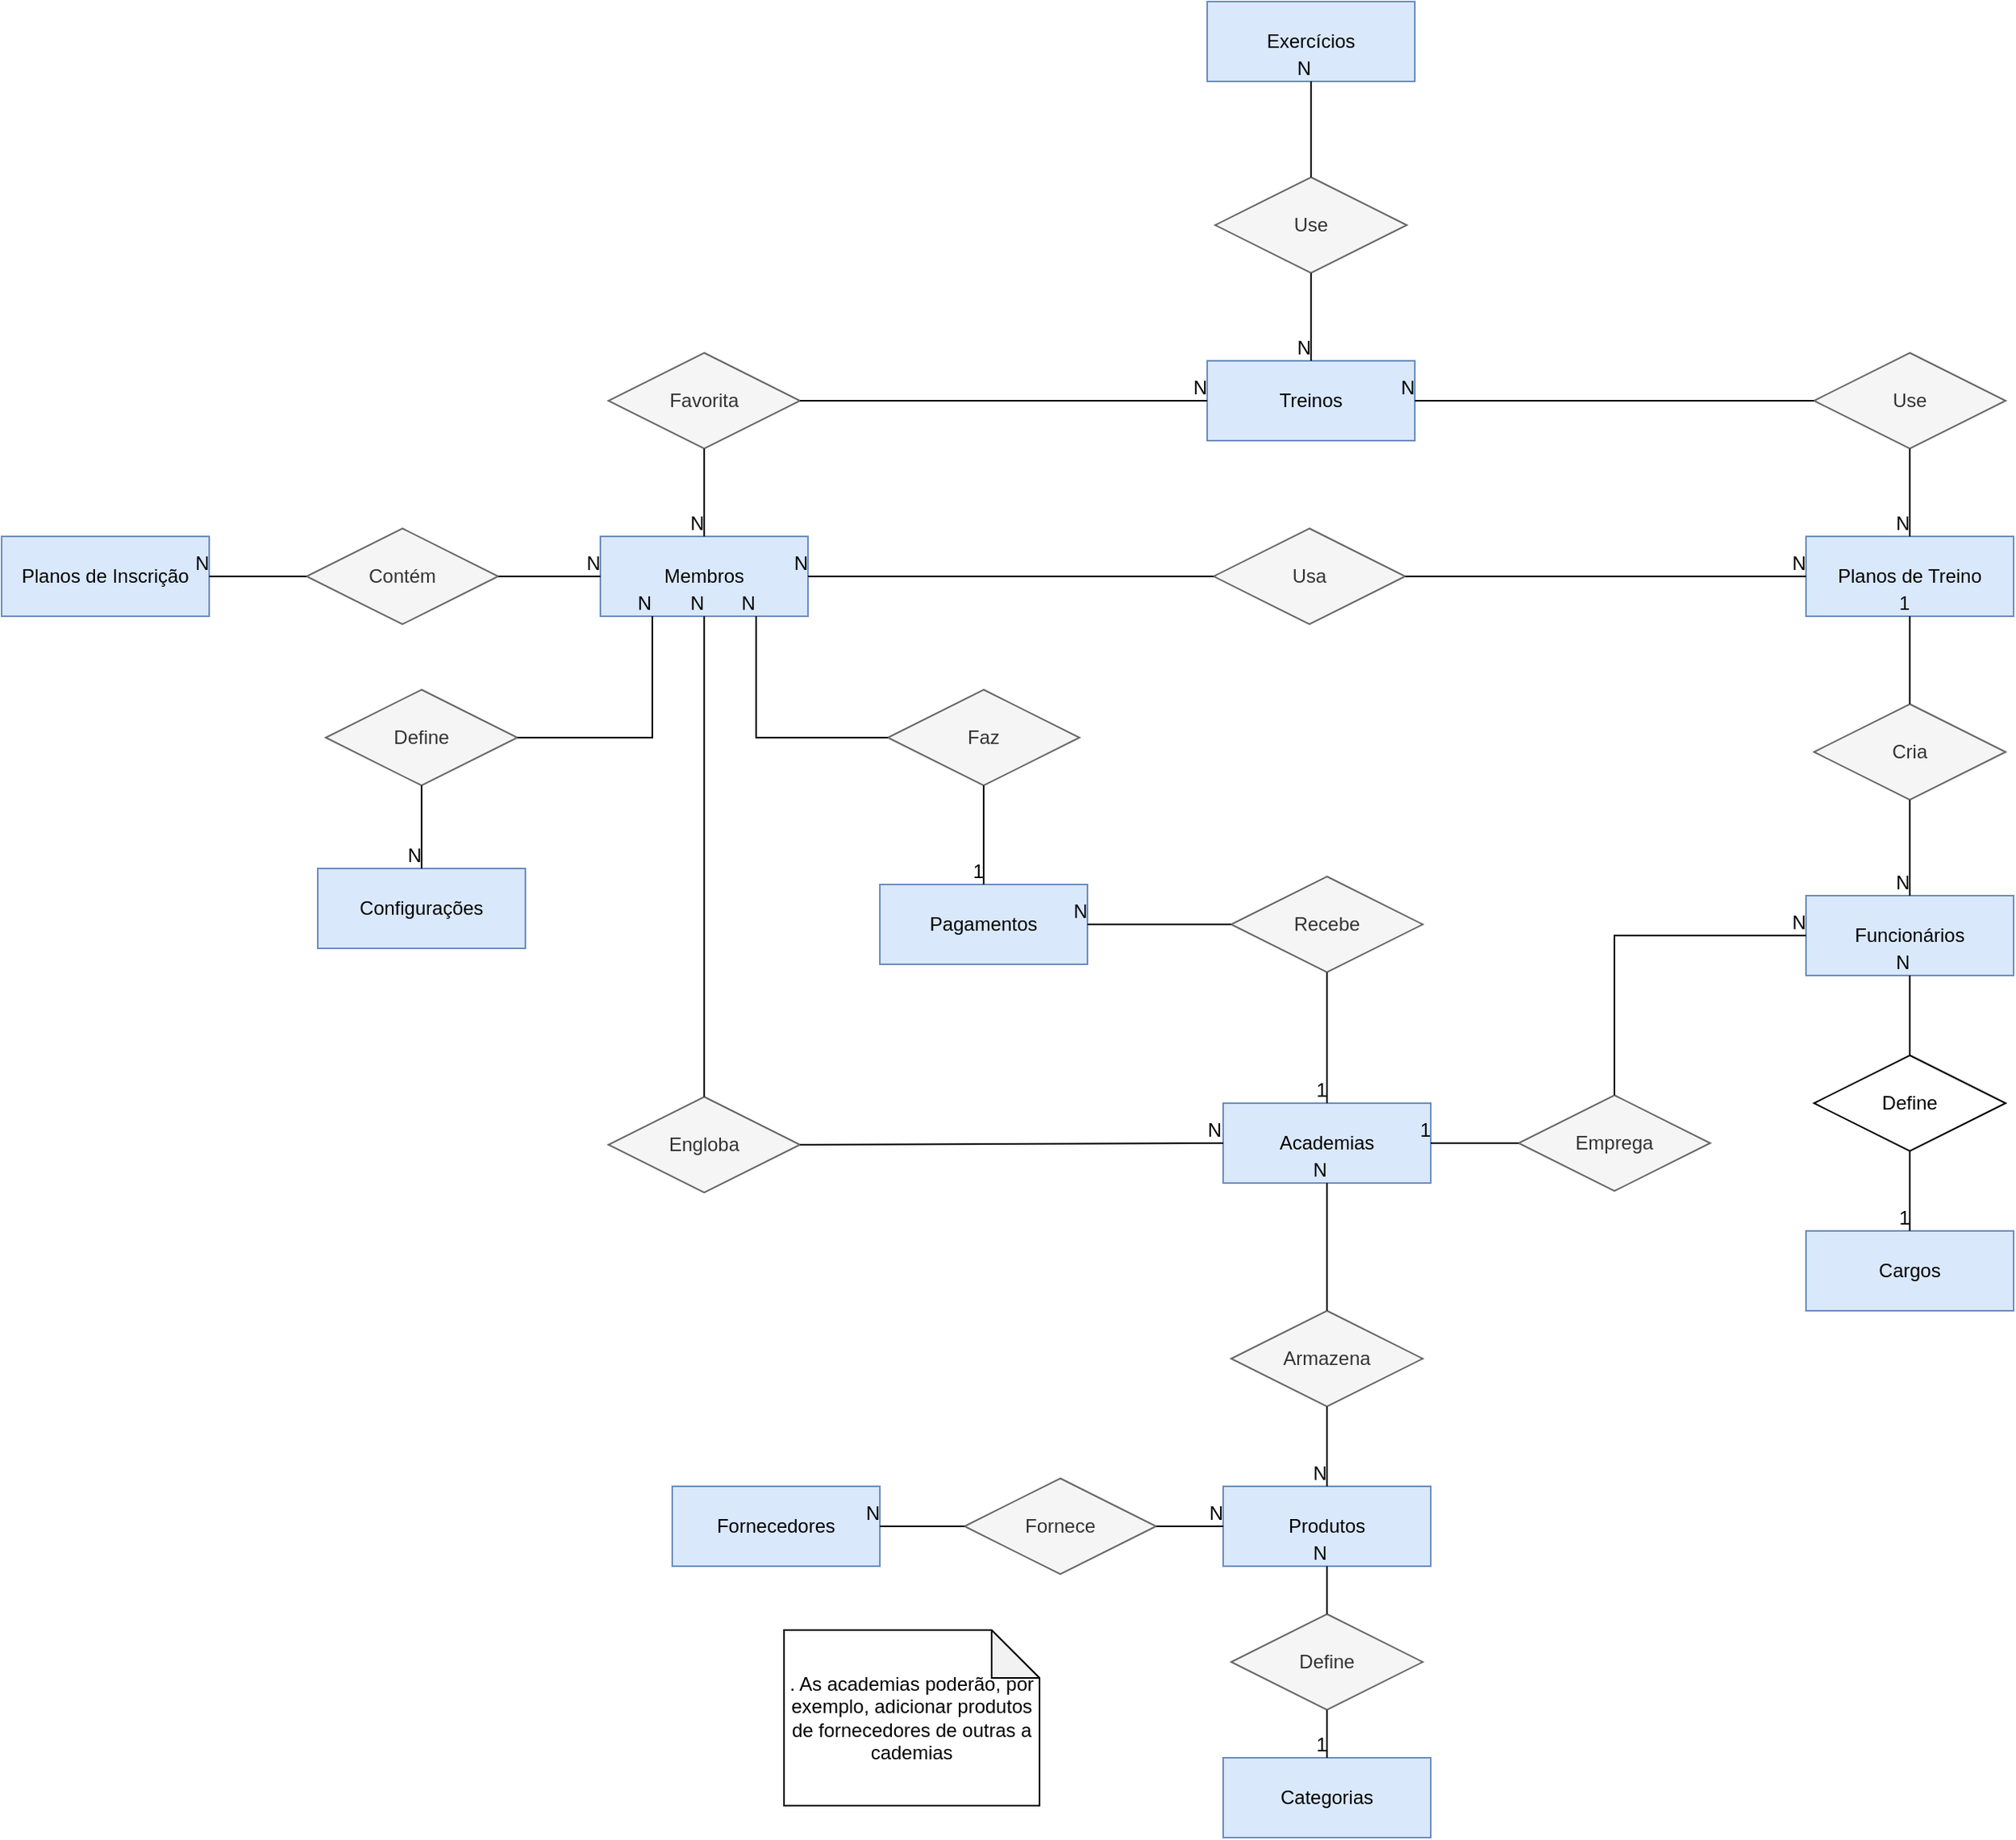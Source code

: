 <mxfile version="18.0.6" type="github">
  <diagram id="R2lEEEUBdFMjLlhIrx00" name="Page-1">
    <mxGraphModel dx="2764" dy="2708" grid="1" gridSize="10" guides="1" tooltips="1" connect="1" arrows="1" fold="1" page="1" pageScale="1" pageWidth="850" pageHeight="1100" math="0" shadow="0" extFonts="Permanent Marker^https://fonts.googleapis.com/css?family=Permanent+Marker">
      <root>
        <mxCell id="0" />
        <mxCell id="1" parent="0" />
        <mxCell id="iCk9-2E1jP67kZgRKyJW-1" value="Membros" style="whiteSpace=wrap;html=1;align=center;fillColor=#dae8fc;strokeColor=#6c8ebf;" parent="1" vertex="1">
          <mxGeometry x="425" y="205" width="130" height="50" as="geometry" />
        </mxCell>
        <mxCell id="iCk9-2E1jP67kZgRKyJW-2" value="Academias" style="whiteSpace=wrap;html=1;align=center;fillColor=#dae8fc;strokeColor=#6c8ebf;" parent="1" vertex="1">
          <mxGeometry x="815" y="560" width="130" height="50" as="geometry" />
        </mxCell>
        <mxCell id="iCk9-2E1jP67kZgRKyJW-3" value="Funcionários" style="whiteSpace=wrap;html=1;align=center;fillColor=#dae8fc;strokeColor=#6c8ebf;" parent="1" vertex="1">
          <mxGeometry x="1180" y="430" width="130" height="50" as="geometry" />
        </mxCell>
        <mxCell id="iCk9-2E1jP67kZgRKyJW-4" value="Treinos" style="whiteSpace=wrap;html=1;align=center;fillColor=#dae8fc;strokeColor=#6c8ebf;" parent="1" vertex="1">
          <mxGeometry x="805" y="95" width="130" height="50" as="geometry" />
        </mxCell>
        <mxCell id="iCk9-2E1jP67kZgRKyJW-5" value="Planos de Treino" style="whiteSpace=wrap;html=1;align=center;fillColor=#dae8fc;strokeColor=#6c8ebf;" parent="1" vertex="1">
          <mxGeometry x="1180" y="205" width="130" height="50" as="geometry" />
        </mxCell>
        <mxCell id="iCk9-2E1jP67kZgRKyJW-6" value="Planos de Inscrição" style="whiteSpace=wrap;html=1;align=center;fillColor=#dae8fc;strokeColor=#6c8ebf;" parent="1" vertex="1">
          <mxGeometry x="50" y="205" width="130" height="50" as="geometry" />
        </mxCell>
        <mxCell id="fcgtsVXCup1IQe4CUZaq-1" value="Exercícios" style="whiteSpace=wrap;html=1;align=center;fillColor=#dae8fc;strokeColor=#6c8ebf;" parent="1" vertex="1">
          <mxGeometry x="805" y="-130" width="130" height="50" as="geometry" />
        </mxCell>
        <mxCell id="fcgtsVXCup1IQe4CUZaq-2" value="Categorias" style="whiteSpace=wrap;html=1;align=center;fillColor=#dae8fc;strokeColor=#6c8ebf;" parent="1" vertex="1">
          <mxGeometry x="815" y="970" width="130" height="50" as="geometry" />
        </mxCell>
        <mxCell id="fcgtsVXCup1IQe4CUZaq-3" value="Produtos" style="whiteSpace=wrap;html=1;align=center;fillColor=#dae8fc;strokeColor=#6c8ebf;" parent="1" vertex="1">
          <mxGeometry x="815" y="800" width="130" height="50" as="geometry" />
        </mxCell>
        <mxCell id="fcgtsVXCup1IQe4CUZaq-7" value="Define" style="shape=rhombus;perimeter=rhombusPerimeter;whiteSpace=wrap;html=1;align=center;fillColor=#f5f5f5;strokeColor=#666666;fontColor=#333333;" parent="1" vertex="1">
          <mxGeometry x="820" y="880" width="120" height="60" as="geometry" />
        </mxCell>
        <mxCell id="fcgtsVXCup1IQe4CUZaq-8" value="" style="endArrow=none;html=1;rounded=0;exitX=0.5;exitY=1;exitDx=0;exitDy=0;" parent="1" source="fcgtsVXCup1IQe4CUZaq-7" target="fcgtsVXCup1IQe4CUZaq-2" edge="1">
          <mxGeometry relative="1" as="geometry">
            <mxPoint x="760" y="970" as="sourcePoint" />
            <mxPoint x="920" y="970" as="targetPoint" />
          </mxGeometry>
        </mxCell>
        <mxCell id="fcgtsVXCup1IQe4CUZaq-9" value="1" style="resizable=0;html=1;align=right;verticalAlign=bottom;" parent="fcgtsVXCup1IQe4CUZaq-8" connectable="0" vertex="1">
          <mxGeometry x="1" relative="1" as="geometry" />
        </mxCell>
        <mxCell id="fcgtsVXCup1IQe4CUZaq-10" value="" style="endArrow=none;html=1;rounded=0;entryX=0.5;entryY=1;entryDx=0;entryDy=0;exitX=0.5;exitY=0;exitDx=0;exitDy=0;" parent="1" source="fcgtsVXCup1IQe4CUZaq-7" target="fcgtsVXCup1IQe4CUZaq-3" edge="1">
          <mxGeometry relative="1" as="geometry">
            <mxPoint x="445" y="650" as="sourcePoint" />
            <mxPoint x="605" y="650" as="targetPoint" />
          </mxGeometry>
        </mxCell>
        <mxCell id="fcgtsVXCup1IQe4CUZaq-11" value="N" style="resizable=0;html=1;align=right;verticalAlign=bottom;" parent="fcgtsVXCup1IQe4CUZaq-10" connectable="0" vertex="1">
          <mxGeometry x="1" relative="1" as="geometry" />
        </mxCell>
        <mxCell id="fcgtsVXCup1IQe4CUZaq-12" value="Contém" style="shape=rhombus;perimeter=rhombusPerimeter;whiteSpace=wrap;html=1;align=center;fillColor=#f5f5f5;strokeColor=#666666;fontColor=#333333;" parent="1" vertex="1">
          <mxGeometry x="241" y="200" width="120" height="60" as="geometry" />
        </mxCell>
        <mxCell id="fcgtsVXCup1IQe4CUZaq-20" value="" style="endArrow=none;html=1;rounded=0;entryX=0;entryY=0.5;entryDx=0;entryDy=0;" parent="1" source="fcgtsVXCup1IQe4CUZaq-12" target="iCk9-2E1jP67kZgRKyJW-1" edge="1">
          <mxGeometry relative="1" as="geometry">
            <mxPoint x="260" y="340" as="sourcePoint" />
            <mxPoint x="420" y="340" as="targetPoint" />
          </mxGeometry>
        </mxCell>
        <mxCell id="fcgtsVXCup1IQe4CUZaq-21" value="N" style="resizable=0;html=1;align=right;verticalAlign=bottom;" parent="fcgtsVXCup1IQe4CUZaq-20" connectable="0" vertex="1">
          <mxGeometry x="1" relative="1" as="geometry" />
        </mxCell>
        <mxCell id="fcgtsVXCup1IQe4CUZaq-23" value="" style="endArrow=none;html=1;rounded=0;entryX=1;entryY=0.5;entryDx=0;entryDy=0;exitX=0;exitY=0.5;exitDx=0;exitDy=0;" parent="1" source="fcgtsVXCup1IQe4CUZaq-12" target="iCk9-2E1jP67kZgRKyJW-6" edge="1">
          <mxGeometry relative="1" as="geometry">
            <mxPoint x="230" y="364.41" as="sourcePoint" />
            <mxPoint x="210" y="270" as="targetPoint" />
          </mxGeometry>
        </mxCell>
        <mxCell id="fcgtsVXCup1IQe4CUZaq-24" value="N" style="resizable=0;html=1;align=right;verticalAlign=bottom;" parent="fcgtsVXCup1IQe4CUZaq-23" connectable="0" vertex="1">
          <mxGeometry x="1" relative="1" as="geometry" />
        </mxCell>
        <mxCell id="fcgtsVXCup1IQe4CUZaq-25" value="Usa" style="shape=rhombus;perimeter=rhombusPerimeter;whiteSpace=wrap;html=1;align=center;fillColor=#f5f5f5;strokeColor=#666666;fontColor=#333333;" parent="1" vertex="1">
          <mxGeometry x="809" y="200" width="120" height="60" as="geometry" />
        </mxCell>
        <mxCell id="fcgtsVXCup1IQe4CUZaq-29" value="" style="endArrow=none;html=1;rounded=0;entryX=1;entryY=0.5;entryDx=0;entryDy=0;" parent="1" source="fcgtsVXCup1IQe4CUZaq-25" target="iCk9-2E1jP67kZgRKyJW-1" edge="1">
          <mxGeometry relative="1" as="geometry">
            <mxPoint x="470" y="330" as="sourcePoint" />
            <mxPoint x="630" y="330" as="targetPoint" />
          </mxGeometry>
        </mxCell>
        <mxCell id="fcgtsVXCup1IQe4CUZaq-30" value="N" style="resizable=0;html=1;align=right;verticalAlign=bottom;" parent="fcgtsVXCup1IQe4CUZaq-29" connectable="0" vertex="1">
          <mxGeometry x="1" relative="1" as="geometry" />
        </mxCell>
        <mxCell id="fcgtsVXCup1IQe4CUZaq-31" value="" style="endArrow=none;html=1;rounded=0;entryX=0;entryY=0.5;entryDx=0;entryDy=0;exitX=1;exitY=0.5;exitDx=0;exitDy=0;" parent="1" source="fcgtsVXCup1IQe4CUZaq-25" target="iCk9-2E1jP67kZgRKyJW-5" edge="1">
          <mxGeometry relative="1" as="geometry">
            <mxPoint x="960" y="260" as="sourcePoint" />
            <mxPoint x="740" y="300" as="targetPoint" />
          </mxGeometry>
        </mxCell>
        <mxCell id="fcgtsVXCup1IQe4CUZaq-32" value="N" style="resizable=0;html=1;align=right;verticalAlign=bottom;" parent="fcgtsVXCup1IQe4CUZaq-31" connectable="0" vertex="1">
          <mxGeometry x="1" relative="1" as="geometry" />
        </mxCell>
        <mxCell id="fcgtsVXCup1IQe4CUZaq-33" value="Cria" style="shape=rhombus;perimeter=rhombusPerimeter;whiteSpace=wrap;html=1;align=center;fillColor=#f5f5f5;strokeColor=#666666;fontColor=#333333;" parent="1" vertex="1">
          <mxGeometry x="1185" y="310" width="120" height="60" as="geometry" />
        </mxCell>
        <mxCell id="fcgtsVXCup1IQe4CUZaq-34" value="" style="endArrow=none;html=1;rounded=0;entryX=0.5;entryY=1;entryDx=0;entryDy=0;" parent="1" source="fcgtsVXCup1IQe4CUZaq-33" target="iCk9-2E1jP67kZgRKyJW-5" edge="1">
          <mxGeometry relative="1" as="geometry">
            <mxPoint x="1010" y="390" as="sourcePoint" />
            <mxPoint x="1170" y="390" as="targetPoint" />
          </mxGeometry>
        </mxCell>
        <mxCell id="fcgtsVXCup1IQe4CUZaq-35" value="1" style="resizable=0;html=1;align=right;verticalAlign=bottom;" parent="fcgtsVXCup1IQe4CUZaq-34" connectable="0" vertex="1">
          <mxGeometry x="1" relative="1" as="geometry" />
        </mxCell>
        <mxCell id="fcgtsVXCup1IQe4CUZaq-36" value="" style="endArrow=none;html=1;rounded=0;entryX=0.5;entryY=0;entryDx=0;entryDy=0;exitX=0.5;exitY=1;exitDx=0;exitDy=0;" parent="1" source="fcgtsVXCup1IQe4CUZaq-33" target="iCk9-2E1jP67kZgRKyJW-3" edge="1">
          <mxGeometry relative="1" as="geometry">
            <mxPoint x="990" y="390" as="sourcePoint" />
            <mxPoint x="1150" y="390" as="targetPoint" />
          </mxGeometry>
        </mxCell>
        <mxCell id="fcgtsVXCup1IQe4CUZaq-37" value="N" style="resizable=0;html=1;align=right;verticalAlign=bottom;" parent="fcgtsVXCup1IQe4CUZaq-36" connectable="0" vertex="1">
          <mxGeometry x="1" relative="1" as="geometry" />
        </mxCell>
        <mxCell id="fcgtsVXCup1IQe4CUZaq-38" value="Cargos" style="whiteSpace=wrap;html=1;align=center;fillColor=#dae8fc;strokeColor=#6c8ebf;" parent="1" vertex="1">
          <mxGeometry x="1180" y="640" width="130" height="50" as="geometry" />
        </mxCell>
        <mxCell id="fcgtsVXCup1IQe4CUZaq-39" value="Define" style="shape=rhombus;perimeter=rhombusPerimeter;whiteSpace=wrap;html=1;align=center;" parent="1" vertex="1">
          <mxGeometry x="1185" y="530" width="120" height="60" as="geometry" />
        </mxCell>
        <mxCell id="fcgtsVXCup1IQe4CUZaq-40" value="" style="endArrow=none;html=1;rounded=0;entryX=0.5;entryY=1;entryDx=0;entryDy=0;" parent="1" target="iCk9-2E1jP67kZgRKyJW-3" edge="1">
          <mxGeometry relative="1" as="geometry">
            <mxPoint x="1245" y="530" as="sourcePoint" />
            <mxPoint x="1370" y="740" as="targetPoint" />
          </mxGeometry>
        </mxCell>
        <mxCell id="fcgtsVXCup1IQe4CUZaq-41" value="N" style="resizable=0;html=1;align=right;verticalAlign=bottom;" parent="fcgtsVXCup1IQe4CUZaq-40" connectable="0" vertex="1">
          <mxGeometry x="1" relative="1" as="geometry" />
        </mxCell>
        <mxCell id="fcgtsVXCup1IQe4CUZaq-42" value="" style="endArrow=none;html=1;rounded=0;entryX=0.5;entryY=0;entryDx=0;entryDy=0;exitX=0.5;exitY=1;exitDx=0;exitDy=0;" parent="1" source="fcgtsVXCup1IQe4CUZaq-39" target="fcgtsVXCup1IQe4CUZaq-38" edge="1">
          <mxGeometry relative="1" as="geometry">
            <mxPoint x="1470" y="600" as="sourcePoint" />
            <mxPoint x="1470" y="490" as="targetPoint" />
            <Array as="points" />
          </mxGeometry>
        </mxCell>
        <mxCell id="fcgtsVXCup1IQe4CUZaq-43" value="1" style="resizable=0;html=1;align=right;verticalAlign=bottom;" parent="fcgtsVXCup1IQe4CUZaq-42" connectable="0" vertex="1">
          <mxGeometry x="1" relative="1" as="geometry" />
        </mxCell>
        <mxCell id="fcgtsVXCup1IQe4CUZaq-44" value="Use" style="shape=rhombus;perimeter=rhombusPerimeter;whiteSpace=wrap;html=1;align=center;fillColor=#f5f5f5;strokeColor=#666666;fontColor=#333333;" parent="1" vertex="1">
          <mxGeometry x="1185" y="90" width="120" height="60" as="geometry" />
        </mxCell>
        <mxCell id="fcgtsVXCup1IQe4CUZaq-45" value="" style="endArrow=none;html=1;rounded=0;entryX=1;entryY=0.5;entryDx=0;entryDy=0;exitX=0;exitY=0.5;exitDx=0;exitDy=0;" parent="1" source="fcgtsVXCup1IQe4CUZaq-44" target="iCk9-2E1jP67kZgRKyJW-4" edge="1">
          <mxGeometry relative="1" as="geometry">
            <mxPoint x="1170" y="330" as="sourcePoint" />
            <mxPoint x="1330" y="330" as="targetPoint" />
          </mxGeometry>
        </mxCell>
        <mxCell id="fcgtsVXCup1IQe4CUZaq-46" value="N" style="resizable=0;html=1;align=right;verticalAlign=bottom;" parent="fcgtsVXCup1IQe4CUZaq-45" connectable="0" vertex="1">
          <mxGeometry x="1" relative="1" as="geometry" />
        </mxCell>
        <mxCell id="fcgtsVXCup1IQe4CUZaq-47" value="" style="endArrow=none;html=1;rounded=0;entryX=0.5;entryY=0;entryDx=0;entryDy=0;exitX=0.5;exitY=1;exitDx=0;exitDy=0;" parent="1" source="fcgtsVXCup1IQe4CUZaq-44" target="iCk9-2E1jP67kZgRKyJW-5" edge="1">
          <mxGeometry relative="1" as="geometry">
            <mxPoint x="1460" y="360" as="sourcePoint" />
            <mxPoint x="1620" y="360" as="targetPoint" />
          </mxGeometry>
        </mxCell>
        <mxCell id="fcgtsVXCup1IQe4CUZaq-48" value="N" style="resizable=0;html=1;align=right;verticalAlign=bottom;" parent="fcgtsVXCup1IQe4CUZaq-47" connectable="0" vertex="1">
          <mxGeometry x="1" relative="1" as="geometry" />
        </mxCell>
        <mxCell id="fcgtsVXCup1IQe4CUZaq-49" value="Use" style="shape=rhombus;perimeter=rhombusPerimeter;whiteSpace=wrap;html=1;align=center;fillColor=#f5f5f5;strokeColor=#666666;fontColor=#333333;" parent="1" vertex="1">
          <mxGeometry x="810" y="-20" width="120" height="60" as="geometry" />
        </mxCell>
        <mxCell id="fcgtsVXCup1IQe4CUZaq-50" value="" style="endArrow=none;html=1;rounded=0;entryX=0.5;entryY=0;entryDx=0;entryDy=0;exitX=0.5;exitY=1;exitDx=0;exitDy=0;" parent="1" source="fcgtsVXCup1IQe4CUZaq-49" target="iCk9-2E1jP67kZgRKyJW-4" edge="1">
          <mxGeometry relative="1" as="geometry">
            <mxPoint x="865" y="40" as="sourcePoint" />
            <mxPoint x="915" y="70" as="targetPoint" />
          </mxGeometry>
        </mxCell>
        <mxCell id="fcgtsVXCup1IQe4CUZaq-51" value="N" style="resizable=0;html=1;align=right;verticalAlign=bottom;" parent="fcgtsVXCup1IQe4CUZaq-50" connectable="0" vertex="1">
          <mxGeometry x="1" relative="1" as="geometry" />
        </mxCell>
        <mxCell id="fcgtsVXCup1IQe4CUZaq-52" value="" style="endArrow=none;html=1;rounded=0;exitX=0.5;exitY=0;exitDx=0;exitDy=0;entryX=0.5;entryY=1;entryDx=0;entryDy=0;" parent="1" source="fcgtsVXCup1IQe4CUZaq-49" target="fcgtsVXCup1IQe4CUZaq-1" edge="1">
          <mxGeometry relative="1" as="geometry">
            <mxPoint x="1175" y="370" as="sourcePoint" />
            <mxPoint x="955" y="-50" as="targetPoint" />
          </mxGeometry>
        </mxCell>
        <mxCell id="fcgtsVXCup1IQe4CUZaq-53" value="N" style="resizable=0;html=1;align=right;verticalAlign=bottom;" parent="fcgtsVXCup1IQe4CUZaq-52" connectable="0" vertex="1">
          <mxGeometry x="1" relative="1" as="geometry" />
        </mxCell>
        <mxCell id="oED_V43N3WR1hE2ZuyAU-3" value="Favorita" style="shape=rhombus;perimeter=rhombusPerimeter;whiteSpace=wrap;html=1;align=center;fillColor=#f5f5f5;strokeColor=#666666;fontColor=#333333;" parent="1" vertex="1">
          <mxGeometry x="430" y="90" width="120" height="60" as="geometry" />
        </mxCell>
        <mxCell id="oED_V43N3WR1hE2ZuyAU-4" value="" style="endArrow=none;html=1;rounded=0;entryX=0.5;entryY=0;entryDx=0;entryDy=0;exitX=0.5;exitY=1;exitDx=0;exitDy=0;" parent="1" source="oED_V43N3WR1hE2ZuyAU-3" target="iCk9-2E1jP67kZgRKyJW-1" edge="1">
          <mxGeometry relative="1" as="geometry">
            <mxPoint x="180" y="70" as="sourcePoint" />
            <mxPoint x="340" y="70" as="targetPoint" />
          </mxGeometry>
        </mxCell>
        <mxCell id="oED_V43N3WR1hE2ZuyAU-5" value="N" style="resizable=0;html=1;align=right;verticalAlign=bottom;" parent="oED_V43N3WR1hE2ZuyAU-4" connectable="0" vertex="1">
          <mxGeometry x="1" relative="1" as="geometry" />
        </mxCell>
        <mxCell id="oED_V43N3WR1hE2ZuyAU-6" value="" style="endArrow=none;html=1;rounded=0;entryX=0;entryY=0.5;entryDx=0;entryDy=0;exitX=1;exitY=0.5;exitDx=0;exitDy=0;" parent="1" source="oED_V43N3WR1hE2ZuyAU-3" target="iCk9-2E1jP67kZgRKyJW-4" edge="1">
          <mxGeometry relative="1" as="geometry">
            <mxPoint x="500.0" y="160.0" as="sourcePoint" />
            <mxPoint x="500.0" y="215.0" as="targetPoint" />
          </mxGeometry>
        </mxCell>
        <mxCell id="oED_V43N3WR1hE2ZuyAU-7" value="N" style="resizable=0;html=1;align=right;verticalAlign=bottom;" parent="oED_V43N3WR1hE2ZuyAU-6" connectable="0" vertex="1">
          <mxGeometry x="1" relative="1" as="geometry" />
        </mxCell>
        <mxCell id="F2c1XKnqrZpH1CtMNIdb-1" value="Configurações" style="whiteSpace=wrap;html=1;align=center;fillColor=#dae8fc;strokeColor=#6c8ebf;" parent="1" vertex="1">
          <mxGeometry x="248" y="413" width="130" height="50" as="geometry" />
        </mxCell>
        <mxCell id="F2c1XKnqrZpH1CtMNIdb-2" value="Pagamentos" style="whiteSpace=wrap;html=1;align=center;fillColor=#dae8fc;strokeColor=#6c8ebf;" parent="1" vertex="1">
          <mxGeometry x="600" y="423" width="130" height="50" as="geometry" />
        </mxCell>
        <mxCell id="F2c1XKnqrZpH1CtMNIdb-3" value="Define" style="shape=rhombus;perimeter=rhombusPerimeter;whiteSpace=wrap;html=1;align=center;fillColor=#f5f5f5;strokeColor=#666666;fontColor=#333333;" parent="1" vertex="1">
          <mxGeometry x="253" y="301" width="120" height="60" as="geometry" />
        </mxCell>
        <mxCell id="F2c1XKnqrZpH1CtMNIdb-4" value="Faz" style="shape=rhombus;perimeter=rhombusPerimeter;whiteSpace=wrap;html=1;align=center;fillColor=#f5f5f5;strokeColor=#666666;fontColor=#333333;" parent="1" vertex="1">
          <mxGeometry x="605" y="301" width="120" height="60" as="geometry" />
        </mxCell>
        <mxCell id="F2c1XKnqrZpH1CtMNIdb-11" value="" style="endArrow=none;html=1;rounded=0;exitX=0;exitY=0.5;exitDx=0;exitDy=0;entryX=0.75;entryY=1;entryDx=0;entryDy=0;edgeStyle=orthogonalEdgeStyle;" parent="1" source="F2c1XKnqrZpH1CtMNIdb-4" target="iCk9-2E1jP67kZgRKyJW-1" edge="1">
          <mxGeometry relative="1" as="geometry">
            <mxPoint x="340" y="720" as="sourcePoint" />
            <mxPoint x="500" y="720" as="targetPoint" />
          </mxGeometry>
        </mxCell>
        <mxCell id="F2c1XKnqrZpH1CtMNIdb-12" value="N" style="resizable=0;html=1;align=right;verticalAlign=bottom;" parent="F2c1XKnqrZpH1CtMNIdb-11" connectable="0" vertex="1">
          <mxGeometry x="1" relative="1" as="geometry" />
        </mxCell>
        <mxCell id="Q3FFMp1WOEq77cfF40A3-2" value="" style="endArrow=none;html=1;rounded=0;entryX=0.5;entryY=0;entryDx=0;entryDy=0;exitX=0.5;exitY=1;exitDx=0;exitDy=0;" parent="1" source="F2c1XKnqrZpH1CtMNIdb-4" target="F2c1XKnqrZpH1CtMNIdb-2" edge="1">
          <mxGeometry relative="1" as="geometry">
            <mxPoint x="400" y="490" as="sourcePoint" />
            <mxPoint x="560" y="490" as="targetPoint" />
          </mxGeometry>
        </mxCell>
        <mxCell id="Q3FFMp1WOEq77cfF40A3-3" value="1" style="resizable=0;html=1;align=right;verticalAlign=bottom;" parent="Q3FFMp1WOEq77cfF40A3-2" connectable="0" vertex="1">
          <mxGeometry x="1" relative="1" as="geometry" />
        </mxCell>
        <mxCell id="W1gNpR1HgXUMEulXx9a_-2" value="" style="endArrow=none;html=1;rounded=0;entryX=0.5;entryY=0;entryDx=0;entryDy=0;exitX=0.5;exitY=1;exitDx=0;exitDy=0;" edge="1" parent="1" source="F2c1XKnqrZpH1CtMNIdb-3" target="F2c1XKnqrZpH1CtMNIdb-1">
          <mxGeometry relative="1" as="geometry">
            <mxPoint x="270" y="380" as="sourcePoint" />
            <mxPoint x="360" y="380" as="targetPoint" />
          </mxGeometry>
        </mxCell>
        <mxCell id="W1gNpR1HgXUMEulXx9a_-3" value="N" style="resizable=0;html=1;align=right;verticalAlign=bottom;" connectable="0" vertex="1" parent="W1gNpR1HgXUMEulXx9a_-2">
          <mxGeometry x="1" relative="1" as="geometry" />
        </mxCell>
        <mxCell id="W1gNpR1HgXUMEulXx9a_-4" value="" style="endArrow=none;html=1;rounded=0;entryX=0.25;entryY=1;entryDx=0;entryDy=0;edgeStyle=orthogonalEdgeStyle;exitX=1;exitY=0.5;exitDx=0;exitDy=0;" edge="1" parent="1" source="F2c1XKnqrZpH1CtMNIdb-3" target="iCk9-2E1jP67kZgRKyJW-1">
          <mxGeometry relative="1" as="geometry">
            <mxPoint x="200" y="530" as="sourcePoint" />
            <mxPoint x="360" y="530" as="targetPoint" />
          </mxGeometry>
        </mxCell>
        <mxCell id="W1gNpR1HgXUMEulXx9a_-5" value="N" style="resizable=0;html=1;align=right;verticalAlign=bottom;" connectable="0" vertex="1" parent="W1gNpR1HgXUMEulXx9a_-4">
          <mxGeometry x="1" relative="1" as="geometry" />
        </mxCell>
        <mxCell id="W1gNpR1HgXUMEulXx9a_-6" value="Recebe" style="shape=rhombus;perimeter=rhombusPerimeter;whiteSpace=wrap;html=1;align=center;fillColor=#f5f5f5;strokeColor=#666666;fontColor=#333333;" vertex="1" parent="1">
          <mxGeometry x="820" y="418" width="120" height="60" as="geometry" />
        </mxCell>
        <mxCell id="W1gNpR1HgXUMEulXx9a_-13" value="" style="endArrow=none;html=1;rounded=0;entryX=1;entryY=0.5;entryDx=0;entryDy=0;exitX=0;exitY=0.5;exitDx=0;exitDy=0;" edge="1" parent="1" source="W1gNpR1HgXUMEulXx9a_-6" target="F2c1XKnqrZpH1CtMNIdb-2">
          <mxGeometry relative="1" as="geometry">
            <mxPoint x="840" y="690" as="sourcePoint" />
            <mxPoint x="1000" y="690" as="targetPoint" />
          </mxGeometry>
        </mxCell>
        <mxCell id="W1gNpR1HgXUMEulXx9a_-14" value="N" style="resizable=0;html=1;align=right;verticalAlign=bottom;" connectable="0" vertex="1" parent="W1gNpR1HgXUMEulXx9a_-13">
          <mxGeometry x="1" relative="1" as="geometry" />
        </mxCell>
        <mxCell id="W1gNpR1HgXUMEulXx9a_-15" value="" style="endArrow=none;html=1;rounded=0;entryX=0.5;entryY=0;entryDx=0;entryDy=0;exitX=0.5;exitY=1;exitDx=0;exitDy=0;" edge="1" parent="1" source="W1gNpR1HgXUMEulXx9a_-6" target="iCk9-2E1jP67kZgRKyJW-2">
          <mxGeometry relative="1" as="geometry">
            <mxPoint x="750" y="680" as="sourcePoint" />
            <mxPoint x="910" y="680" as="targetPoint" />
          </mxGeometry>
        </mxCell>
        <mxCell id="W1gNpR1HgXUMEulXx9a_-16" value="1" style="resizable=0;html=1;align=right;verticalAlign=bottom;" connectable="0" vertex="1" parent="W1gNpR1HgXUMEulXx9a_-15">
          <mxGeometry x="1" relative="1" as="geometry" />
        </mxCell>
        <mxCell id="W1gNpR1HgXUMEulXx9a_-17" value="Fornece" style="shape=rhombus;perimeter=rhombusPerimeter;whiteSpace=wrap;html=1;align=center;fillColor=#f5f5f5;strokeColor=#666666;fontColor=#333333;" vertex="1" parent="1">
          <mxGeometry x="653" y="795" width="120" height="60" as="geometry" />
        </mxCell>
        <mxCell id="W1gNpR1HgXUMEulXx9a_-18" value="Fornecedores" style="whiteSpace=wrap;html=1;align=center;fillColor=#dae8fc;strokeColor=#6c8ebf;" vertex="1" parent="1">
          <mxGeometry x="470" y="800" width="130" height="50" as="geometry" />
        </mxCell>
        <mxCell id="W1gNpR1HgXUMEulXx9a_-19" value="" style="endArrow=none;html=1;rounded=0;entryX=0;entryY=0.5;entryDx=0;entryDy=0;exitX=1;exitY=0.5;exitDx=0;exitDy=0;" edge="1" parent="1" source="W1gNpR1HgXUMEulXx9a_-17" target="fcgtsVXCup1IQe4CUZaq-3">
          <mxGeometry relative="1" as="geometry">
            <mxPoint x="410" y="610" as="sourcePoint" />
            <mxPoint x="570" y="610" as="targetPoint" />
          </mxGeometry>
        </mxCell>
        <mxCell id="W1gNpR1HgXUMEulXx9a_-20" value="N" style="resizable=0;html=1;align=right;verticalAlign=bottom;" connectable="0" vertex="1" parent="W1gNpR1HgXUMEulXx9a_-19">
          <mxGeometry x="1" relative="1" as="geometry" />
        </mxCell>
        <mxCell id="W1gNpR1HgXUMEulXx9a_-21" value="" style="endArrow=none;html=1;rounded=0;entryX=1;entryY=0.5;entryDx=0;entryDy=0;exitX=0;exitY=0.5;exitDx=0;exitDy=0;" edge="1" parent="1" source="W1gNpR1HgXUMEulXx9a_-17" target="W1gNpR1HgXUMEulXx9a_-18">
          <mxGeometry relative="1" as="geometry">
            <mxPoint x="440" y="920" as="sourcePoint" />
            <mxPoint x="600" y="920" as="targetPoint" />
          </mxGeometry>
        </mxCell>
        <mxCell id="W1gNpR1HgXUMEulXx9a_-22" value="N" style="resizable=0;html=1;align=right;verticalAlign=bottom;" connectable="0" vertex="1" parent="W1gNpR1HgXUMEulXx9a_-21">
          <mxGeometry x="1" relative="1" as="geometry" />
        </mxCell>
        <mxCell id="W1gNpR1HgXUMEulXx9a_-24" value=". As academias poderão, por exemplo, adicionar produtos de fornecedores de outras a cademias" style="shape=note;whiteSpace=wrap;html=1;backgroundOutline=1;darkOpacity=0.05;" vertex="1" parent="1">
          <mxGeometry x="540" y="890" width="160" height="110" as="geometry" />
        </mxCell>
        <mxCell id="W1gNpR1HgXUMEulXx9a_-25" value="Armazena" style="shape=rhombus;perimeter=rhombusPerimeter;whiteSpace=wrap;html=1;align=center;fillColor=#f5f5f5;strokeColor=#666666;fontColor=#333333;" vertex="1" parent="1">
          <mxGeometry x="820" y="690" width="120" height="60" as="geometry" />
        </mxCell>
        <mxCell id="W1gNpR1HgXUMEulXx9a_-26" value="" style="endArrow=none;html=1;rounded=0;entryX=0.5;entryY=1;entryDx=0;entryDy=0;exitX=0.5;exitY=0;exitDx=0;exitDy=0;edgeStyle=orthogonalEdgeStyle;" edge="1" parent="1" source="W1gNpR1HgXUMEulXx9a_-25" target="iCk9-2E1jP67kZgRKyJW-2">
          <mxGeometry relative="1" as="geometry">
            <mxPoint x="840" y="700" as="sourcePoint" />
            <mxPoint x="1000" y="700" as="targetPoint" />
          </mxGeometry>
        </mxCell>
        <mxCell id="W1gNpR1HgXUMEulXx9a_-27" value="N" style="resizable=0;html=1;align=right;verticalAlign=bottom;" connectable="0" vertex="1" parent="W1gNpR1HgXUMEulXx9a_-26">
          <mxGeometry x="1" relative="1" as="geometry" />
        </mxCell>
        <mxCell id="W1gNpR1HgXUMEulXx9a_-28" value="" style="endArrow=none;html=1;rounded=0;entryX=0.5;entryY=0;entryDx=0;entryDy=0;exitX=0.5;exitY=1;exitDx=0;exitDy=0;" edge="1" parent="1" source="W1gNpR1HgXUMEulXx9a_-25" target="fcgtsVXCup1IQe4CUZaq-3">
          <mxGeometry relative="1" as="geometry">
            <mxPoint x="685" y="665" as="sourcePoint" />
            <mxPoint x="826" y="665" as="targetPoint" />
          </mxGeometry>
        </mxCell>
        <mxCell id="W1gNpR1HgXUMEulXx9a_-29" value="N" style="resizable=0;html=1;align=right;verticalAlign=bottom;" connectable="0" vertex="1" parent="W1gNpR1HgXUMEulXx9a_-28">
          <mxGeometry x="1" relative="1" as="geometry" />
        </mxCell>
        <mxCell id="W1gNpR1HgXUMEulXx9a_-30" value="Emprega" style="shape=rhombus;perimeter=rhombusPerimeter;whiteSpace=wrap;html=1;align=center;fillColor=#f5f5f5;strokeColor=#666666;fontColor=#333333;" vertex="1" parent="1">
          <mxGeometry x="1000" y="555" width="120" height="60" as="geometry" />
        </mxCell>
        <mxCell id="W1gNpR1HgXUMEulXx9a_-31" value="" style="endArrow=none;html=1;rounded=0;entryX=1;entryY=0.5;entryDx=0;entryDy=0;exitX=0;exitY=0.5;exitDx=0;exitDy=0;" edge="1" parent="1" source="W1gNpR1HgXUMEulXx9a_-30" target="iCk9-2E1jP67kZgRKyJW-2">
          <mxGeometry relative="1" as="geometry">
            <mxPoint x="950" y="700" as="sourcePoint" />
            <mxPoint x="1110" y="700" as="targetPoint" />
          </mxGeometry>
        </mxCell>
        <mxCell id="W1gNpR1HgXUMEulXx9a_-32" value="1" style="resizable=0;html=1;align=right;verticalAlign=bottom;" connectable="0" vertex="1" parent="W1gNpR1HgXUMEulXx9a_-31">
          <mxGeometry x="1" relative="1" as="geometry" />
        </mxCell>
        <mxCell id="W1gNpR1HgXUMEulXx9a_-33" value="" style="endArrow=none;html=1;rounded=0;entryX=0;entryY=0.5;entryDx=0;entryDy=0;edgeStyle=orthogonalEdgeStyle;exitX=0.5;exitY=0;exitDx=0;exitDy=0;" edge="1" parent="1" source="W1gNpR1HgXUMEulXx9a_-30" target="iCk9-2E1jP67kZgRKyJW-3">
          <mxGeometry relative="1" as="geometry">
            <mxPoint x="1090" y="540" as="sourcePoint" />
            <mxPoint x="1100" y="660" as="targetPoint" />
          </mxGeometry>
        </mxCell>
        <mxCell id="W1gNpR1HgXUMEulXx9a_-34" value="N" style="resizable=0;html=1;align=right;verticalAlign=bottom;" connectable="0" vertex="1" parent="W1gNpR1HgXUMEulXx9a_-33">
          <mxGeometry x="1" relative="1" as="geometry" />
        </mxCell>
        <mxCell id="W1gNpR1HgXUMEulXx9a_-35" value="Engloba" style="shape=rhombus;perimeter=rhombusPerimeter;whiteSpace=wrap;html=1;align=center;fillColor=#f5f5f5;strokeColor=#666666;fontColor=#333333;" vertex="1" parent="1">
          <mxGeometry x="430" y="556" width="120" height="60" as="geometry" />
        </mxCell>
        <mxCell id="W1gNpR1HgXUMEulXx9a_-36" value="" style="endArrow=none;html=1;rounded=0;entryX=0;entryY=0.5;entryDx=0;entryDy=0;exitX=1;exitY=0.5;exitDx=0;exitDy=0;" edge="1" parent="1" source="W1gNpR1HgXUMEulXx9a_-35" target="iCk9-2E1jP67kZgRKyJW-2">
          <mxGeometry relative="1" as="geometry">
            <mxPoint x="520" y="520" as="sourcePoint" />
            <mxPoint x="680" y="520" as="targetPoint" />
          </mxGeometry>
        </mxCell>
        <mxCell id="W1gNpR1HgXUMEulXx9a_-37" value="N" style="resizable=0;html=1;align=right;verticalAlign=bottom;" connectable="0" vertex="1" parent="W1gNpR1HgXUMEulXx9a_-36">
          <mxGeometry x="1" relative="1" as="geometry" />
        </mxCell>
        <mxCell id="W1gNpR1HgXUMEulXx9a_-38" value="" style="endArrow=none;html=1;rounded=0;entryX=0.5;entryY=1;entryDx=0;entryDy=0;exitX=0.5;exitY=0;exitDx=0;exitDy=0;" edge="1" parent="1" source="W1gNpR1HgXUMEulXx9a_-35" target="iCk9-2E1jP67kZgRKyJW-1">
          <mxGeometry relative="1" as="geometry">
            <mxPoint x="450" y="500" as="sourcePoint" />
            <mxPoint x="610" y="500" as="targetPoint" />
          </mxGeometry>
        </mxCell>
        <mxCell id="W1gNpR1HgXUMEulXx9a_-39" value="N" style="resizable=0;html=1;align=right;verticalAlign=bottom;" connectable="0" vertex="1" parent="W1gNpR1HgXUMEulXx9a_-38">
          <mxGeometry x="1" relative="1" as="geometry" />
        </mxCell>
      </root>
    </mxGraphModel>
  </diagram>
</mxfile>
